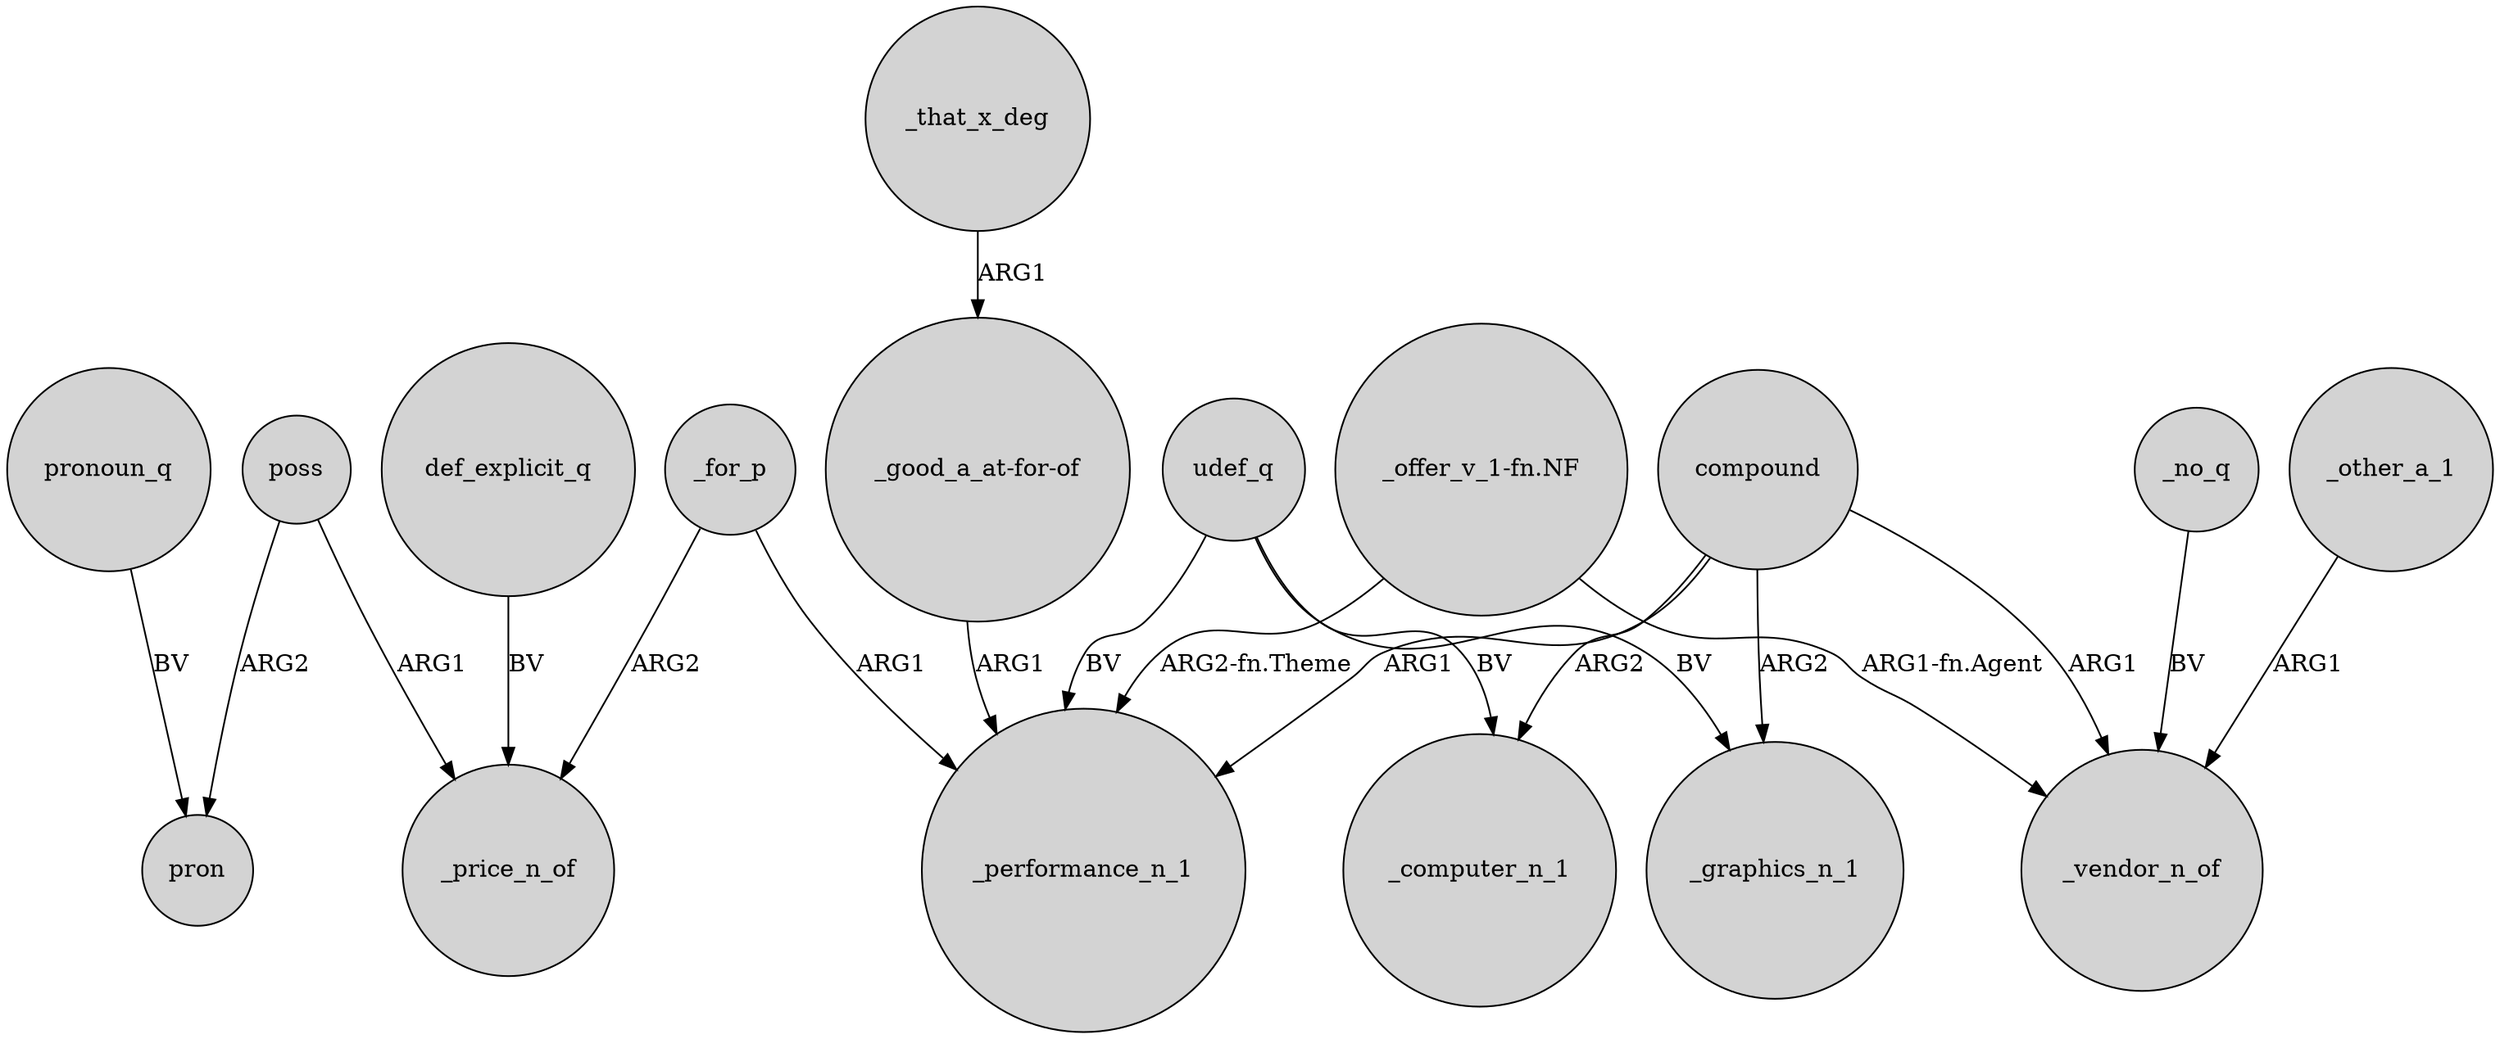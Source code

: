 digraph {
	node [shape=circle style=filled]
	poss -> _price_n_of [label=ARG1]
	"_offer_v_1-fn.NF" -> _performance_n_1 [label="ARG2-fn.Theme"]
	poss -> pron [label=ARG2]
	"_good_a_at-for-of" -> _performance_n_1 [label=ARG1]
	compound -> _vendor_n_of [label=ARG1]
	_no_q -> _vendor_n_of [label=BV]
	compound -> _performance_n_1 [label=ARG1]
	udef_q -> _performance_n_1 [label=BV]
	udef_q -> _computer_n_1 [label=BV]
	def_explicit_q -> _price_n_of [label=BV]
	_other_a_1 -> _vendor_n_of [label=ARG1]
	compound -> _computer_n_1 [label=ARG2]
	pronoun_q -> pron [label=BV]
	_for_p -> _performance_n_1 [label=ARG1]
	_that_x_deg -> "_good_a_at-for-of" [label=ARG1]
	_for_p -> _price_n_of [label=ARG2]
	"_offer_v_1-fn.NF" -> _vendor_n_of [label="ARG1-fn.Agent"]
	compound -> _graphics_n_1 [label=ARG2]
	udef_q -> _graphics_n_1 [label=BV]
}
